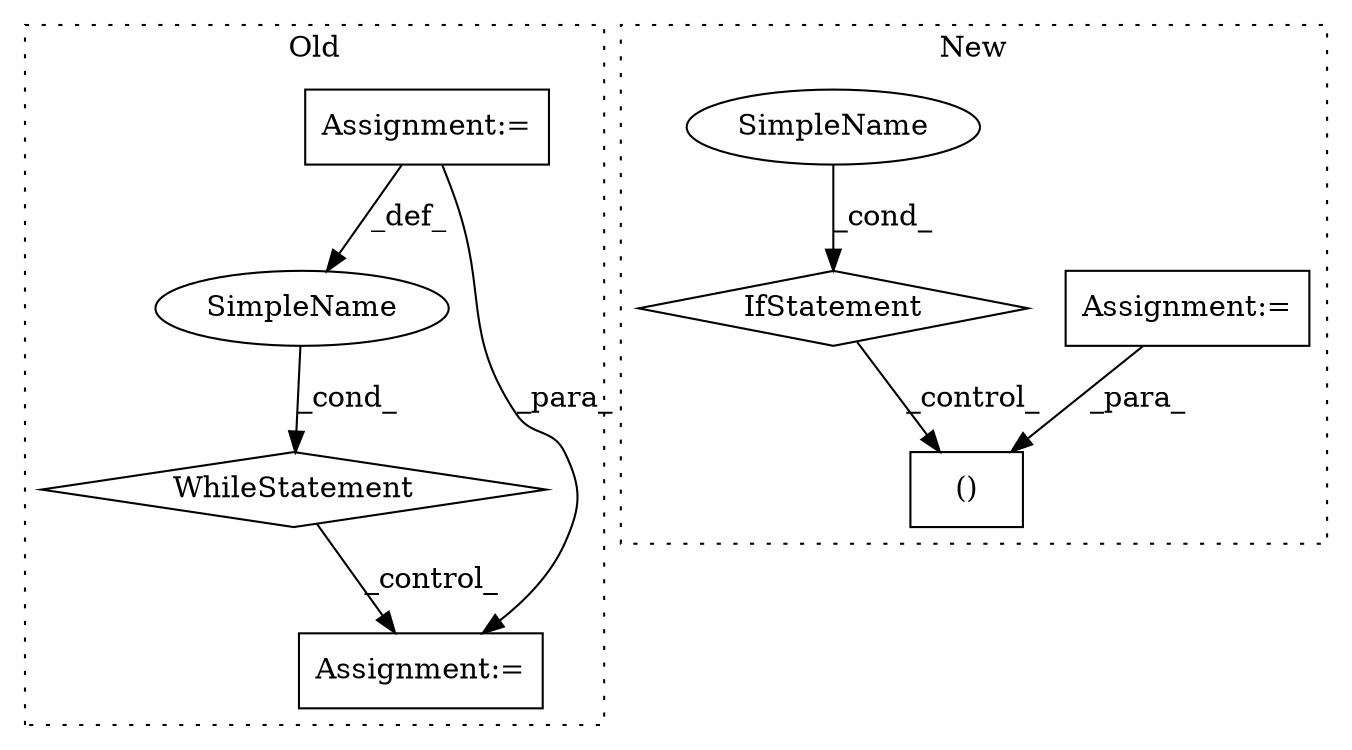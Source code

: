 digraph G {
subgraph cluster0 {
1 [label="WhileStatement" a="61" s="1801,1885" l="7,2" shape="diamond"];
6 [label="Assignment:=" a="7" s="1760" l="1" shape="box"];
7 [label="SimpleName" a="42" s="" l="" shape="ellipse"];
8 [label="Assignment:=" a="7" s="1911" l="2" shape="box"];
label = "Old";
style="dotted";
}
subgraph cluster1 {
2 [label="()" a="106" s="2025" l="54" shape="box"];
3 [label="Assignment:=" a="7" s="1779" l="1" shape="box"];
4 [label="IfStatement" a="25" s="1946,1986" l="4,2" shape="diamond"];
5 [label="SimpleName" a="42" s="" l="" shape="ellipse"];
label = "New";
style="dotted";
}
1 -> 8 [label="_control_"];
3 -> 2 [label="_para_"];
4 -> 2 [label="_control_"];
5 -> 4 [label="_cond_"];
6 -> 8 [label="_para_"];
6 -> 7 [label="_def_"];
7 -> 1 [label="_cond_"];
}